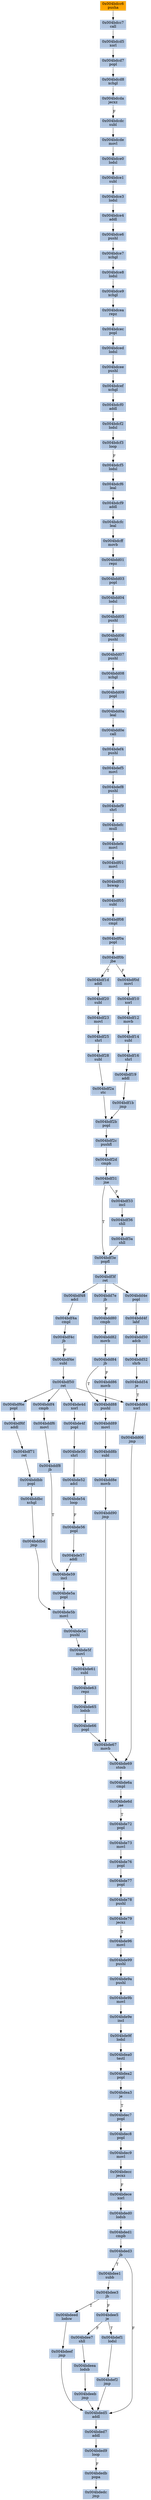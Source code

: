 strict digraph G {
	graph [bgcolor=transparent,
		name=G
	];
	node [color=lightsteelblue,
		fillcolor=lightsteelblue,
		shape=rectangle,
		style=filled
	];
	"0x004bdcf0"	[label="0x004bdcf0
addl"];
	"0x004bdcf2"	[label="0x004bdcf2
lodsl"];
	"0x004bdcf0" -> "0x004bdcf2"	[color="#000000"];
	"0x004bdd0e"	[label="0x004bdd0e
call"];
	"0x004bdef4"	[label="0x004bdef4
pushl"];
	"0x004bdd0e" -> "0x004bdef4"	[color="#000000"];
	"0x004bddf4"	[label="0x004bddf4
cmpb"];
	"0x004bddf6"	[label="0x004bddf6
movl"];
	"0x004bddf4" -> "0x004bddf6"	[color="#000000"];
	"0x004bdcd7"	[label="0x004bdcd7
popl"];
	"0x004bdcd8"	[label="0x004bdcd8
xchgl"];
	"0x004bdcd7" -> "0x004bdcd8"	[color="#000000"];
	"0x004bdcec"	[label="0x004bdcec
popl"];
	"0x004bdced"	[label="0x004bdced
lodsl"];
	"0x004bdcec" -> "0x004bdced"	[color="#000000"];
	"0x004bdefc"	[label="0x004bdefc
mull"];
	"0x004bdefe"	[label="0x004bdefe
movl"];
	"0x004bdefc" -> "0x004bdefe"	[color="#000000"];
	"0x004bde72"	[label="0x004bde72
popl"];
	"0x004bde73"	[label="0x004bde73
movl"];
	"0x004bde72" -> "0x004bde73"	[color="#000000"];
	"0x004bdce6"	[label="0x004bdce6
pushl"];
	"0x004bdce7"	[label="0x004bdce7
xchgl"];
	"0x004bdce6" -> "0x004bdce7"	[color="#000000"];
	"0x004bdcdc"	[label="0x004bdcdc
subl"];
	"0x004bdcde"	[label="0x004bdcde
movl"];
	"0x004bdcdc" -> "0x004bdcde"	[color="#000000"];
	"0x004bdf31"	[label="0x004bdf31
jne"];
	"0x004bdf33"	[label="0x004bdf33
incl"];
	"0x004bdf31" -> "0x004bdf33"	[color="#000000",
		label=F];
	"0x004bdf3e"	[label="0x004bdf3e
popfl"];
	"0x004bdf31" -> "0x004bdf3e"	[color="#000000",
		label=T];
	"0x004bde5e"	[label="0x004bde5e
pushl"];
	"0x004bde5f"	[label="0x004bde5f
movl"];
	"0x004bde5e" -> "0x004bde5f"	[color="#000000"];
	"0x004bdedc"	[label="0x004bdedc
jmp"];
	"0x004bdce3"	[label="0x004bdce3
lodsl"];
	"0x004bdce4"	[label="0x004bdce4
addl"];
	"0x004bdce3" -> "0x004bdce4"	[color="#000000"];
	"0x004bdf28"	[label="0x004bdf28
subl"];
	"0x004bdf2a"	[label="0x004bdf2a
stc"];
	"0x004bdf28" -> "0x004bdf2a"	[color="#000000"];
	"0x004bdef9"	[label="0x004bdef9
shrl"];
	"0x004bdef9" -> "0x004bdefc"	[color="#000000"];
	"0x004bde50"	[label="0x004bde50
shrl"];
	"0x004bde52"	[label="0x004bde52
adcl"];
	"0x004bde50" -> "0x004bde52"	[color="#000000"];
	"0x004bded9"	[label="0x004bded9
loop"];
	"0x004bdedb"	[label="0x004bdedb
popa"];
	"0x004bded9" -> "0x004bdedb"	[color="#000000",
		label=F];
	"0x004bdd8b"	[label="0x004bdd8b
subl"];
	"0x004bdd8e"	[label="0x004bdd8e
movb"];
	"0x004bdd8b" -> "0x004bdd8e"	[color="#000000"];
	"0x004bdf19"	[label="0x004bdf19
addl"];
	"0x004bdf1b"	[label="0x004bdf1b
jmp"];
	"0x004bdf19" -> "0x004bdf1b"	[color="#000000"];
	"0x004bdf6f"	[label="0x004bdf6f
addl"];
	"0x004bdf71"	[label="0x004bdf71
ret"];
	"0x004bdf6f" -> "0x004bdf71"	[color="#000000"];
	"0x004bdf1d"	[label="0x004bdf1d
addl"];
	"0x004bdf20"	[label="0x004bdf20
subl"];
	"0x004bdf1d" -> "0x004bdf20"	[color="#000000"];
	"0x004bdf12"	[label="0x004bdf12
movb"];
	"0x004bdf14"	[label="0x004bdf14
subl"];
	"0x004bdf12" -> "0x004bdf14"	[color="#000000"];
	"0x004bdf2c"	[label="0x004bdf2c
pushfl"];
	"0x004bdf2d"	[label="0x004bdf2d
cmpb"];
	"0x004bdf2c" -> "0x004bdf2d"	[color="#000000"];
	"0x004bdec7"	[label="0x004bdec7
popl"];
	"0x004bdec8"	[label="0x004bdec8
popl"];
	"0x004bdec7" -> "0x004bdec8"	[color="#000000"];
	"0x004bdd04"	[label="0x004bdd04
lodsl"];
	"0x004bdd05"	[label="0x004bdd05
pushl"];
	"0x004bdd04" -> "0x004bdd05"	[color="#000000"];
	"0x004bdcd5"	[label="0x004bdcd5
xorl"];
	"0x004bdcd5" -> "0x004bdcd7"	[color="#000000"];
	"0x004bde63"	[label="0x004bde63
repz"];
	"0x004bde65"	[label="0x004bde65
lodsb"];
	"0x004bde63" -> "0x004bde65"	[color="#000000"];
	"0x004bde54"	[label="0x004bde54
loop"];
	"0x004bde56"	[label="0x004bde56
popl"];
	"0x004bde54" -> "0x004bde56"	[color="#000000",
		label=F];
	"0x004bdcfc"	[label="0x004bdcfc
leal"];
	"0x004bdcff"	[label="0x004bdcff
movb"];
	"0x004bdcfc" -> "0x004bdcff"	[color="#000000"];
	"0x004bde9a"	[label="0x004bde9a
pushl"];
	"0x004bde9b"	[label="0x004bde9b
movl"];
	"0x004bde9a" -> "0x004bde9b"	[color="#000000"];
	"0x004bdcf3"	[label="0x004bdcf3
loop"];
	"0x004bdcf2" -> "0x004bdcf3"	[color="#000000"];
	"0x004bdee1"	[label="0x004bdee1
subb"];
	"0x004bdee3"	[label="0x004bdee3
jb"];
	"0x004bdee1" -> "0x004bdee3"	[color="#000000"];
	"0x004bdf01"	[label="0x004bdf01
movl"];
	"0x004bdefe" -> "0x004bdf01"	[color="#000000"];
	"0x004bdf2b"	[label="0x004bdf2b
popl"];
	"0x004bdf2a" -> "0x004bdf2b"	[color="#000000"];
	"0x004bde5b"	[label="0x004bde5b
movl"];
	"0x004bde5b" -> "0x004bde5e"	[color="#000000"];
	"0x004bde66"	[label="0x004bde66
popl"];
	"0x004bde67"	[label="0x004bde67
movb"];
	"0x004bde66" -> "0x004bde67"	[color="#000000"];
	"0x004bdd4f"	[label="0x004bdd4f
lahf"];
	"0x004bdd50"	[label="0x004bdd50
adcb"];
	"0x004bdd4f" -> "0x004bdd50"	[color="#000000"];
	"0x004bdce0"	[label="0x004bdce0
lodsl"];
	"0x004bdcde" -> "0x004bdce0"	[color="#000000"];
	"0x004bdd89"	[label="0x004bdd89
movl"];
	"0x004bdd89" -> "0x004bdd8b"	[color="#000000"];
	"0x004bdef2"	[label="0x004bdef2
jmp"];
	"0x004bded5"	[label="0x004bded5
addl"];
	"0x004bdef2" -> "0x004bded5"	[color="#000000"];
	"0x004bdf10"	[label="0x004bdf10
xorl"];
	"0x004bdf10" -> "0x004bdf12"	[color="#000000"];
	"0x004bdcc7"	[label="0x004bdcc7
call"];
	"0x004bdcc7" -> "0x004bdcd5"	[color="#000000"];
	"0x004bdd90"	[label="0x004bdd90
jmp"];
	"0x004bdd90" -> "0x004bde67"	[color="#000000"];
	"0x004bde79"	[label="0x004bde79
jecxz"];
	"0x004bde96"	[label="0x004bde96
movl"];
	"0x004bde79" -> "0x004bde96"	[color="#000000",
		label=T];
	"0x004bde78"	[label="0x004bde78
pushl"];
	"0x004bde78" -> "0x004bde79"	[color="#000000"];
	"0x004bdf23"	[label="0x004bdf23
movl"];
	"0x004bdf25"	[label="0x004bdf25
shrl"];
	"0x004bdf23" -> "0x004bdf25"	[color="#000000"];
	"0x004bdec9"	[label="0x004bdec9
movl"];
	"0x004bdec8" -> "0x004bdec9"	[color="#000000"];
	"0x004bddbb"	[label="0x004bddbb
popl"];
	"0x004bdf71" -> "0x004bddbb"	[color="#000000"];
	"0x004bdf48"	[label="0x004bdf48
adcl"];
	"0x004bdf4a"	[label="0x004bdf4a
cmpl"];
	"0x004bdf48" -> "0x004bdf4a"	[color="#000000"];
	"0x004bde6d"	[label="0x004bde6d
jae"];
	"0x004bde6d" -> "0x004bde72"	[color="#000000",
		label=T];
	"0x004bde9e"	[label="0x004bde9e
incl"];
	"0x004bde9f"	[label="0x004bde9f
lodsl"];
	"0x004bde9e" -> "0x004bde9f"	[color="#000000"];
	"0x004bded7"	[label="0x004bded7
addl"];
	"0x004bded7" -> "0x004bded9"	[color="#000000"];
	"0x004bdd03"	[label="0x004bdd03
popl"];
	"0x004bdd03" -> "0x004bdd04"	[color="#000000"];
	"0x004bdf2b" -> "0x004bdf2c"	[color="#000000"];
	"0x004bde9b" -> "0x004bde9e"	[color="#000000"];
	"0x004bdcf5"	[label="0x004bdcf5
lodsl"];
	"0x004bdcf3" -> "0x004bdcf5"	[color="#000000",
		label=F];
	"0x004bde99"	[label="0x004bde99
pushl"];
	"0x004bde96" -> "0x004bde99"	[color="#000000"];
	"0x004bde61"	[label="0x004bde61
subl"];
	"0x004bde5f" -> "0x004bde61"	[color="#000000"];
	"0x004bddbd"	[label="0x004bddbd
jmp"];
	"0x004bddbd" -> "0x004bde5b"	[color="#000000"];
	"0x004bdd06"	[label="0x004bdd06
pushl"];
	"0x004bdd07"	[label="0x004bdd07
pushl"];
	"0x004bdd06" -> "0x004bdd07"	[color="#000000"];
	"0x004bdd7e"	[label="0x004bdd7e
jb"];
	"0x004bdd80"	[label="0x004bdd80
cmpb"];
	"0x004bdd7e" -> "0x004bdd80"	[color="#000000",
		label=F];
	"0x004bdf4c"	[label="0x004bdf4c
jb"];
	"0x004bdf4a" -> "0x004bdf4c"	[color="#000000"];
	"0x004bde57"	[label="0x004bde57
addl"];
	"0x004bde59"	[label="0x004bde59
incl"];
	"0x004bde57" -> "0x004bde59"	[color="#000000"];
	"0x004bdece"	[label="0x004bdece
xorl"];
	"0x004bded0"	[label="0x004bded0
lodsb"];
	"0x004bdece" -> "0x004bded0"	[color="#000000"];
	"0x004bdd82"	[label="0x004bdd82
movb"];
	"0x004bdd80" -> "0x004bdd82"	[color="#000000"];
	"0x004bdcf6"	[label="0x004bdcf6
leal"];
	"0x004bdcf9"	[label="0x004bdcf9
addl"];
	"0x004bdcf6" -> "0x004bdcf9"	[color="#000000"];
	"0x004bdd05" -> "0x004bdd06"	[color="#000000"];
	"0x004bdf2d" -> "0x004bdf31"	[color="#000000"];
	"0x004bdd52"	[label="0x004bdd52
shrb"];
	"0x004bdd54"	[label="0x004bdd54
je"];
	"0x004bdd52" -> "0x004bdd54"	[color="#000000"];
	"0x004bdce1"	[label="0x004bdce1
subl"];
	"0x004bdce0" -> "0x004bdce1"	[color="#000000"];
	"0x004bdd50" -> "0x004bdd52"	[color="#000000"];
	"0x004bde6a"	[label="0x004bde6a
cmpl"];
	"0x004bde6a" -> "0x004bde6d"	[color="#000000"];
	"0x004bdf0d"	[label="0x004bdf0d
movl"];
	"0x004bdf0d" -> "0x004bdf10"	[color="#000000"];
	"0x004bde69"	[label="0x004bde69
stosb"];
	"0x004bde67" -> "0x004bde69"	[color="#000000"];
	"0x004bdd84"	[label="0x004bdd84
jb"];
	"0x004bdd82" -> "0x004bdd84"	[color="#000000"];
	"0x004bdf36"	[label="0x004bdf36
shll"];
	"0x004bdf33" -> "0x004bdf36"	[color="#000000"];
	"0x004bdf08"	[label="0x004bdf08
cmpl"];
	"0x004bdf0a"	[label="0x004bdf0a
popl"];
	"0x004bdf08" -> "0x004bdf0a"	[color="#000000"];
	"0x004bdd88"	[label="0x004bdd88
pushl"];
	"0x004bdd84" -> "0x004bdd88"	[color="#000000",
		label=T];
	"0x004bdd86"	[label="0x004bdd86
movb"];
	"0x004bdd84" -> "0x004bdd86"	[color="#000000",
		label=F];
	"0x004bdcda"	[label="0x004bdcda
jecxz"];
	"0x004bdcda" -> "0x004bdcdc"	[color="#000000",
		label=F];
	"0x004bde5a"	[label="0x004bde5a
popl"];
	"0x004bde59" -> "0x004bde5a"	[color="#000000"];
	"0x004bdf0b"	[label="0x004bdf0b
jbe"];
	"0x004bdf0a" -> "0x004bdf0b"	[color="#000000"];
	"0x004bdeed"	[label="0x004bdeed
lodsw"];
	"0x004bdeef"	[label="0x004bdeef
jmp"];
	"0x004bdeed" -> "0x004bdeef"	[color="#000000"];
	"0x004bdf05"	[label="0x004bdf05
subl"];
	"0x004bdf05" -> "0x004bdf08"	[color="#000000"];
	"0x004bdea0"	[label="0x004bdea0
testl"];
	"0x004bde9f" -> "0x004bdea0"	[color="#000000"];
	"0x004bde76"	[label="0x004bde76
popl"];
	"0x004bde77"	[label="0x004bde77
popl"];
	"0x004bde76" -> "0x004bde77"	[color="#000000"];
	"0x004bddbc"	[label="0x004bddbc
xchgl"];
	"0x004bddbc" -> "0x004bddbd"	[color="#000000"];
	"0x004bded5" -> "0x004bded7"	[color="#000000"];
	"0x004bde52" -> "0x004bde54"	[color="#000000"];
	"0x004bdcea"	[label="0x004bdcea
repz"];
	"0x004bdcea" -> "0x004bdcec"	[color="#000000"];
	"0x004bdeea"	[label="0x004bdeea
lodsb"];
	"0x004bdeeb"	[label="0x004bdeeb
jmp"];
	"0x004bdeea" -> "0x004bdeeb"	[color="#000000"];
	"0x004bdf4e"	[label="0x004bdf4e
subl"];
	"0x004bdf4c" -> "0x004bdf4e"	[color="#000000",
		label=F];
	"0x004bdd88" -> "0x004bdd89"	[color="#000000"];
	"0x004bdee5"	[label="0x004bdee5
je"];
	"0x004bdee7"	[label="0x004bdee7
shll"];
	"0x004bdee5" -> "0x004bdee7"	[color="#000000",
		label=F];
	"0x004bdef1"	[label="0x004bdef1
lodsl"];
	"0x004bdee5" -> "0x004bdef1"	[color="#000000",
		label=T];
	"0x004bde61" -> "0x004bde63"	[color="#000000"];
	"0x004bde73" -> "0x004bde76"	[color="#000000"];
	"0x004bdd66"	[label="0x004bdd66
jmp"];
	"0x004bdd66" -> "0x004bde69"	[color="#000000"];
	"0x004bdd01"	[label="0x004bdd01
repz"];
	"0x004bdd01" -> "0x004bdd03"	[color="#000000"];
	"0x004bdcf9" -> "0x004bdcfc"	[color="#000000"];
	"0x004bdcef"	[label="0x004bdcef
xchgl"];
	"0x004bdcef" -> "0x004bdcf0"	[color="#000000"];
	"0x004bdeef" -> "0x004bded5"	[color="#000000"];
	"0x004bded1"	[label="0x004bded1
cmpb"];
	"0x004bded0" -> "0x004bded1"	[color="#000000"];
	"0x004bdf16"	[label="0x004bdf16
shrl"];
	"0x004bdf14" -> "0x004bdf16"	[color="#000000"];
	"0x004bdcff" -> "0x004bdd01"	[color="#000000"];
	"0x004bdecc"	[label="0x004bdecc
jecxz"];
	"0x004bdec9" -> "0x004bdecc"	[color="#000000"];
	"0x004bdf16" -> "0x004bdf19"	[color="#000000"];
	"0x004bdee7" -> "0x004bdeea"	[color="#000000"];
	"0x004bdcc6"	[color=lightgrey,
		fillcolor=orange,
		label="0x004bdcc6
pusha"];
	"0x004bdcc6" -> "0x004bdcc7"	[color="#000000"];
	"0x004bddf8"	[label="0x004bddf8
jb"];
	"0x004bddf6" -> "0x004bddf8"	[color="#000000"];
	"0x004bdf3f"	[label="0x004bdf3f
ret"];
	"0x004bdf3e" -> "0x004bdf3f"	[color="#000000"];
	"0x004bdef1" -> "0x004bdef2"	[color="#000000"];
	"0x004bdf3a"	[label="0x004bdf3a
shll"];
	"0x004bdf36" -> "0x004bdf3a"	[color="#000000"];
	"0x004bdce8"	[label="0x004bdce8
lodsl"];
	"0x004bdce7" -> "0x004bdce8"	[color="#000000"];
	"0x004bdeeb" -> "0x004bded5"	[color="#000000"];
	"0x004bdf20" -> "0x004bdf23"	[color="#000000"];
	"0x004bded3"	[label="0x004bded3
jb"];
	"0x004bded3" -> "0x004bdee1"	[color="#000000",
		label=T];
	"0x004bded3" -> "0x004bded5"	[color="#000000",
		label=F];
	"0x004bdd64"	[label="0x004bdd64
xorl"];
	"0x004bdd54" -> "0x004bdd64"	[color="#000000",
		label=T];
	"0x004bdcee"	[label="0x004bdcee
pushl"];
	"0x004bdcee" -> "0x004bdcef"	[color="#000000"];
	"0x004bdd09"	[label="0x004bdd09
popl"];
	"0x004bdd0a"	[label="0x004bdd0a
leal"];
	"0x004bdd09" -> "0x004bdd0a"	[color="#000000"];
	"0x004bdce4" -> "0x004bdce6"	[color="#000000"];
	"0x004bdced" -> "0x004bdcee"	[color="#000000"];
	"0x004bdd86" -> "0x004bdd88"	[color="#000000"];
	"0x004bdf03"	[label="0x004bdf03
bswap"];
	"0x004bdf01" -> "0x004bdf03"	[color="#000000"];
	"0x004bddbb" -> "0x004bddbc"	[color="#000000"];
	"0x004bdf6e"	[label="0x004bdf6e
popl"];
	"0x004bdf6e" -> "0x004bdf6f"	[color="#000000"];
	"0x004bdedb" -> "0x004bdedc"	[color="#000000"];
	"0x004bdce9"	[label="0x004bdce9
xchgl"];
	"0x004bdce8" -> "0x004bdce9"	[color="#000000"];
	"0x004bde5a" -> "0x004bde5b"	[color="#000000"];
	"0x004bdea2"	[label="0x004bdea2
popl"];
	"0x004bdea0" -> "0x004bdea2"	[color="#000000"];
	"0x004bdce9" -> "0x004bdcea"	[color="#000000"];
	"0x004bdce1" -> "0x004bdce3"	[color="#000000"];
	"0x004bdf1b" -> "0x004bdf2b"	[color="#000000"];
	"0x004bdf03" -> "0x004bdf05"	[color="#000000"];
	"0x004bdf0b" -> "0x004bdf1d"	[color="#000000",
		label=T];
	"0x004bdf0b" -> "0x004bdf0d"	[color="#000000",
		label=F];
	"0x004bde77" -> "0x004bde78"	[color="#000000"];
	"0x004bdea3"	[label="0x004bdea3
je"];
	"0x004bdea2" -> "0x004bdea3"	[color="#000000"];
	"0x004bdf50"	[label="0x004bdf50
ret"];
	"0x004bdf4e" -> "0x004bdf50"	[color="#000000"];
	"0x004bdef5"	[label="0x004bdef5
movl"];
	"0x004bdef4" -> "0x004bdef5"	[color="#000000"];
	"0x004bdd64" -> "0x004bdd66"	[color="#000000"];
	"0x004bde69" -> "0x004bde6a"	[color="#000000"];
	"0x004bdd0a" -> "0x004bdd0e"	[color="#000000"];
	"0x004bde56" -> "0x004bde57"	[color="#000000"];
	"0x004bde4f"	[label="0x004bde4f
popl"];
	"0x004bde4f" -> "0x004bde50"	[color="#000000"];
	"0x004bdef8"	[label="0x004bdef8
pushl"];
	"0x004bdef5" -> "0x004bdef8"	[color="#000000"];
	"0x004bdcd8" -> "0x004bdcda"	[color="#000000"];
	"0x004bded1" -> "0x004bded3"	[color="#000000"];
	"0x004bdd4e"	[label="0x004bdd4e
popl"];
	"0x004bdd4e" -> "0x004bdd4f"	[color="#000000"];
	"0x004bdee3" -> "0x004bdeed"	[color="#000000",
		label=T];
	"0x004bdee3" -> "0x004bdee5"	[color="#000000",
		label=F];
	"0x004bdf25" -> "0x004bdf28"	[color="#000000"];
	"0x004bdf3f" -> "0x004bdf48"	[color="#000000"];
	"0x004bdf3f" -> "0x004bdd7e"	[color="#000000"];
	"0x004bdf3f" -> "0x004bdd4e"	[color="#000000"];
	"0x004bdd08"	[label="0x004bdd08
xchgl"];
	"0x004bdd08" -> "0x004bdd09"	[color="#000000"];
	"0x004bdef8" -> "0x004bdef9"	[color="#000000"];
	"0x004bde4d"	[label="0x004bde4d
xorl"];
	"0x004bde4d" -> "0x004bde4f"	[color="#000000"];
	"0x004bdf50" -> "0x004bddf4"	[color="#000000"];
	"0x004bdf50" -> "0x004bdf6e"	[color="#000000"];
	"0x004bdf50" -> "0x004bdd64"	[color="#000000"];
	"0x004bdf50" -> "0x004bde4d"	[color="#000000"];
	"0x004bdea3" -> "0x004bdec7"	[color="#000000",
		label=T];
	"0x004bdd07" -> "0x004bdd08"	[color="#000000"];
	"0x004bde65" -> "0x004bde66"	[color="#000000"];
	"0x004bdecc" -> "0x004bdece"	[color="#000000",
		label=F];
	"0x004bddf8" -> "0x004bde59"	[color="#000000",
		label=T];
	"0x004bde99" -> "0x004bde9a"	[color="#000000"];
	"0x004bdd8e" -> "0x004bdd90"	[color="#000000"];
	"0x004bdf3a" -> "0x004bdf3e"	[color="#000000"];
	"0x004bdcf5" -> "0x004bdcf6"	[color="#000000"];
}
